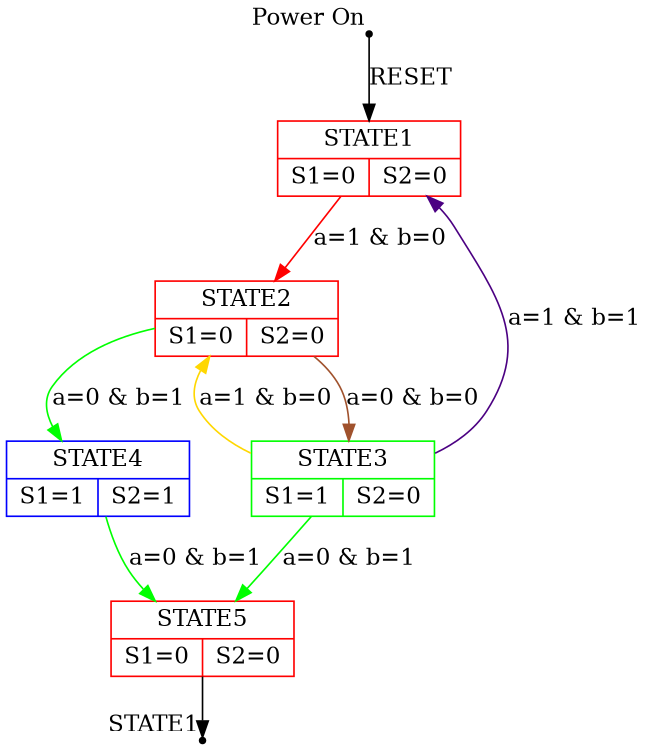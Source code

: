 digraph finite_state_machine {
    rankdir=TB;
    size="8,5"
    // bgcolor="transparent";

    node [shape = point ]; 
    qi    [xlabel="Power On"]; 
    qback [xlabel="STATE1"];

    node [shape = record];
    STATE1 [label="{STATE1 | { S1=0 | S2=0 } }", color="red"]
    STATE2 [label="{STATE2 | { S1=0 | S2=0 } }", color="red"]
    STATE3 [label="{STATE3 | { S1=1 | S2=0 } }", color="green"]
    STATE4 [label="{STATE4 | { S1=1 | S2=1 } }", color="blue"]
    STATE5 [label="{STATE5 | { S1=0 | S2=0 } }", color="red"]
    
qi -> STATE1 [label = "RESET"];
    STATE1  -> STATE2 [ label = "a=1 & b=0" , color="red"];
    STATE2  -> STATE3 [ label = "a=0 & b=0" , color="sienna" ];
    STATE3  -> STATE2 [ label = "a=1 & b=0" , color="gold"];
    STATE3  -> STATE1 [ label = "a=1 & b=1" , color="indigo"];
    STATE2  -> STATE4 [ label = "a=0 & b=1" , color="green"];
    STATE3  -> STATE5 [ label = "a=0 & b=1" , color="green"];
    STATE4  -> STATE5 [ label = "a=0 & b=1" , color="green"];
    STATE5  -> qback;
}
